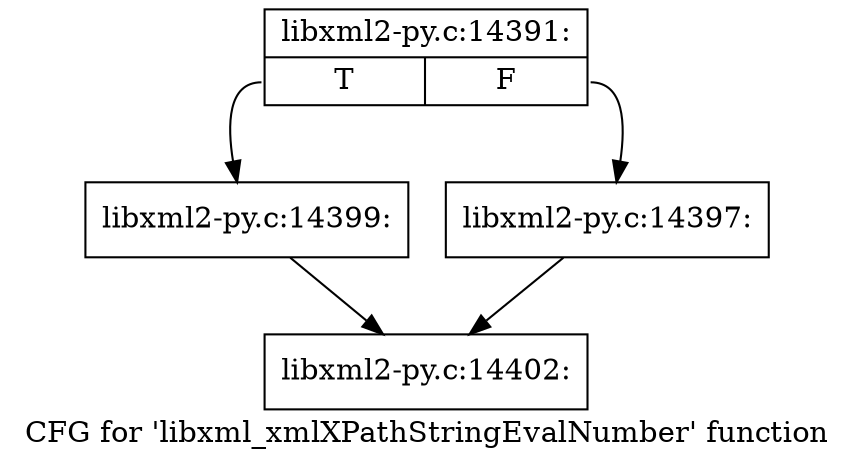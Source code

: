 digraph "CFG for 'libxml_xmlXPathStringEvalNumber' function" {
	label="CFG for 'libxml_xmlXPathStringEvalNumber' function";

	Node0x48fc7d0 [shape=record,label="{libxml2-py.c:14391:|{<s0>T|<s1>F}}"];
	Node0x48fc7d0:s0 -> Node0x48fdbe0;
	Node0x48fc7d0:s1 -> Node0x48fdb90;
	Node0x48fdb90 [shape=record,label="{libxml2-py.c:14397:}"];
	Node0x48fdb90 -> Node0x48faac0;
	Node0x48fdbe0 [shape=record,label="{libxml2-py.c:14399:}"];
	Node0x48fdbe0 -> Node0x48faac0;
	Node0x48faac0 [shape=record,label="{libxml2-py.c:14402:}"];
}
